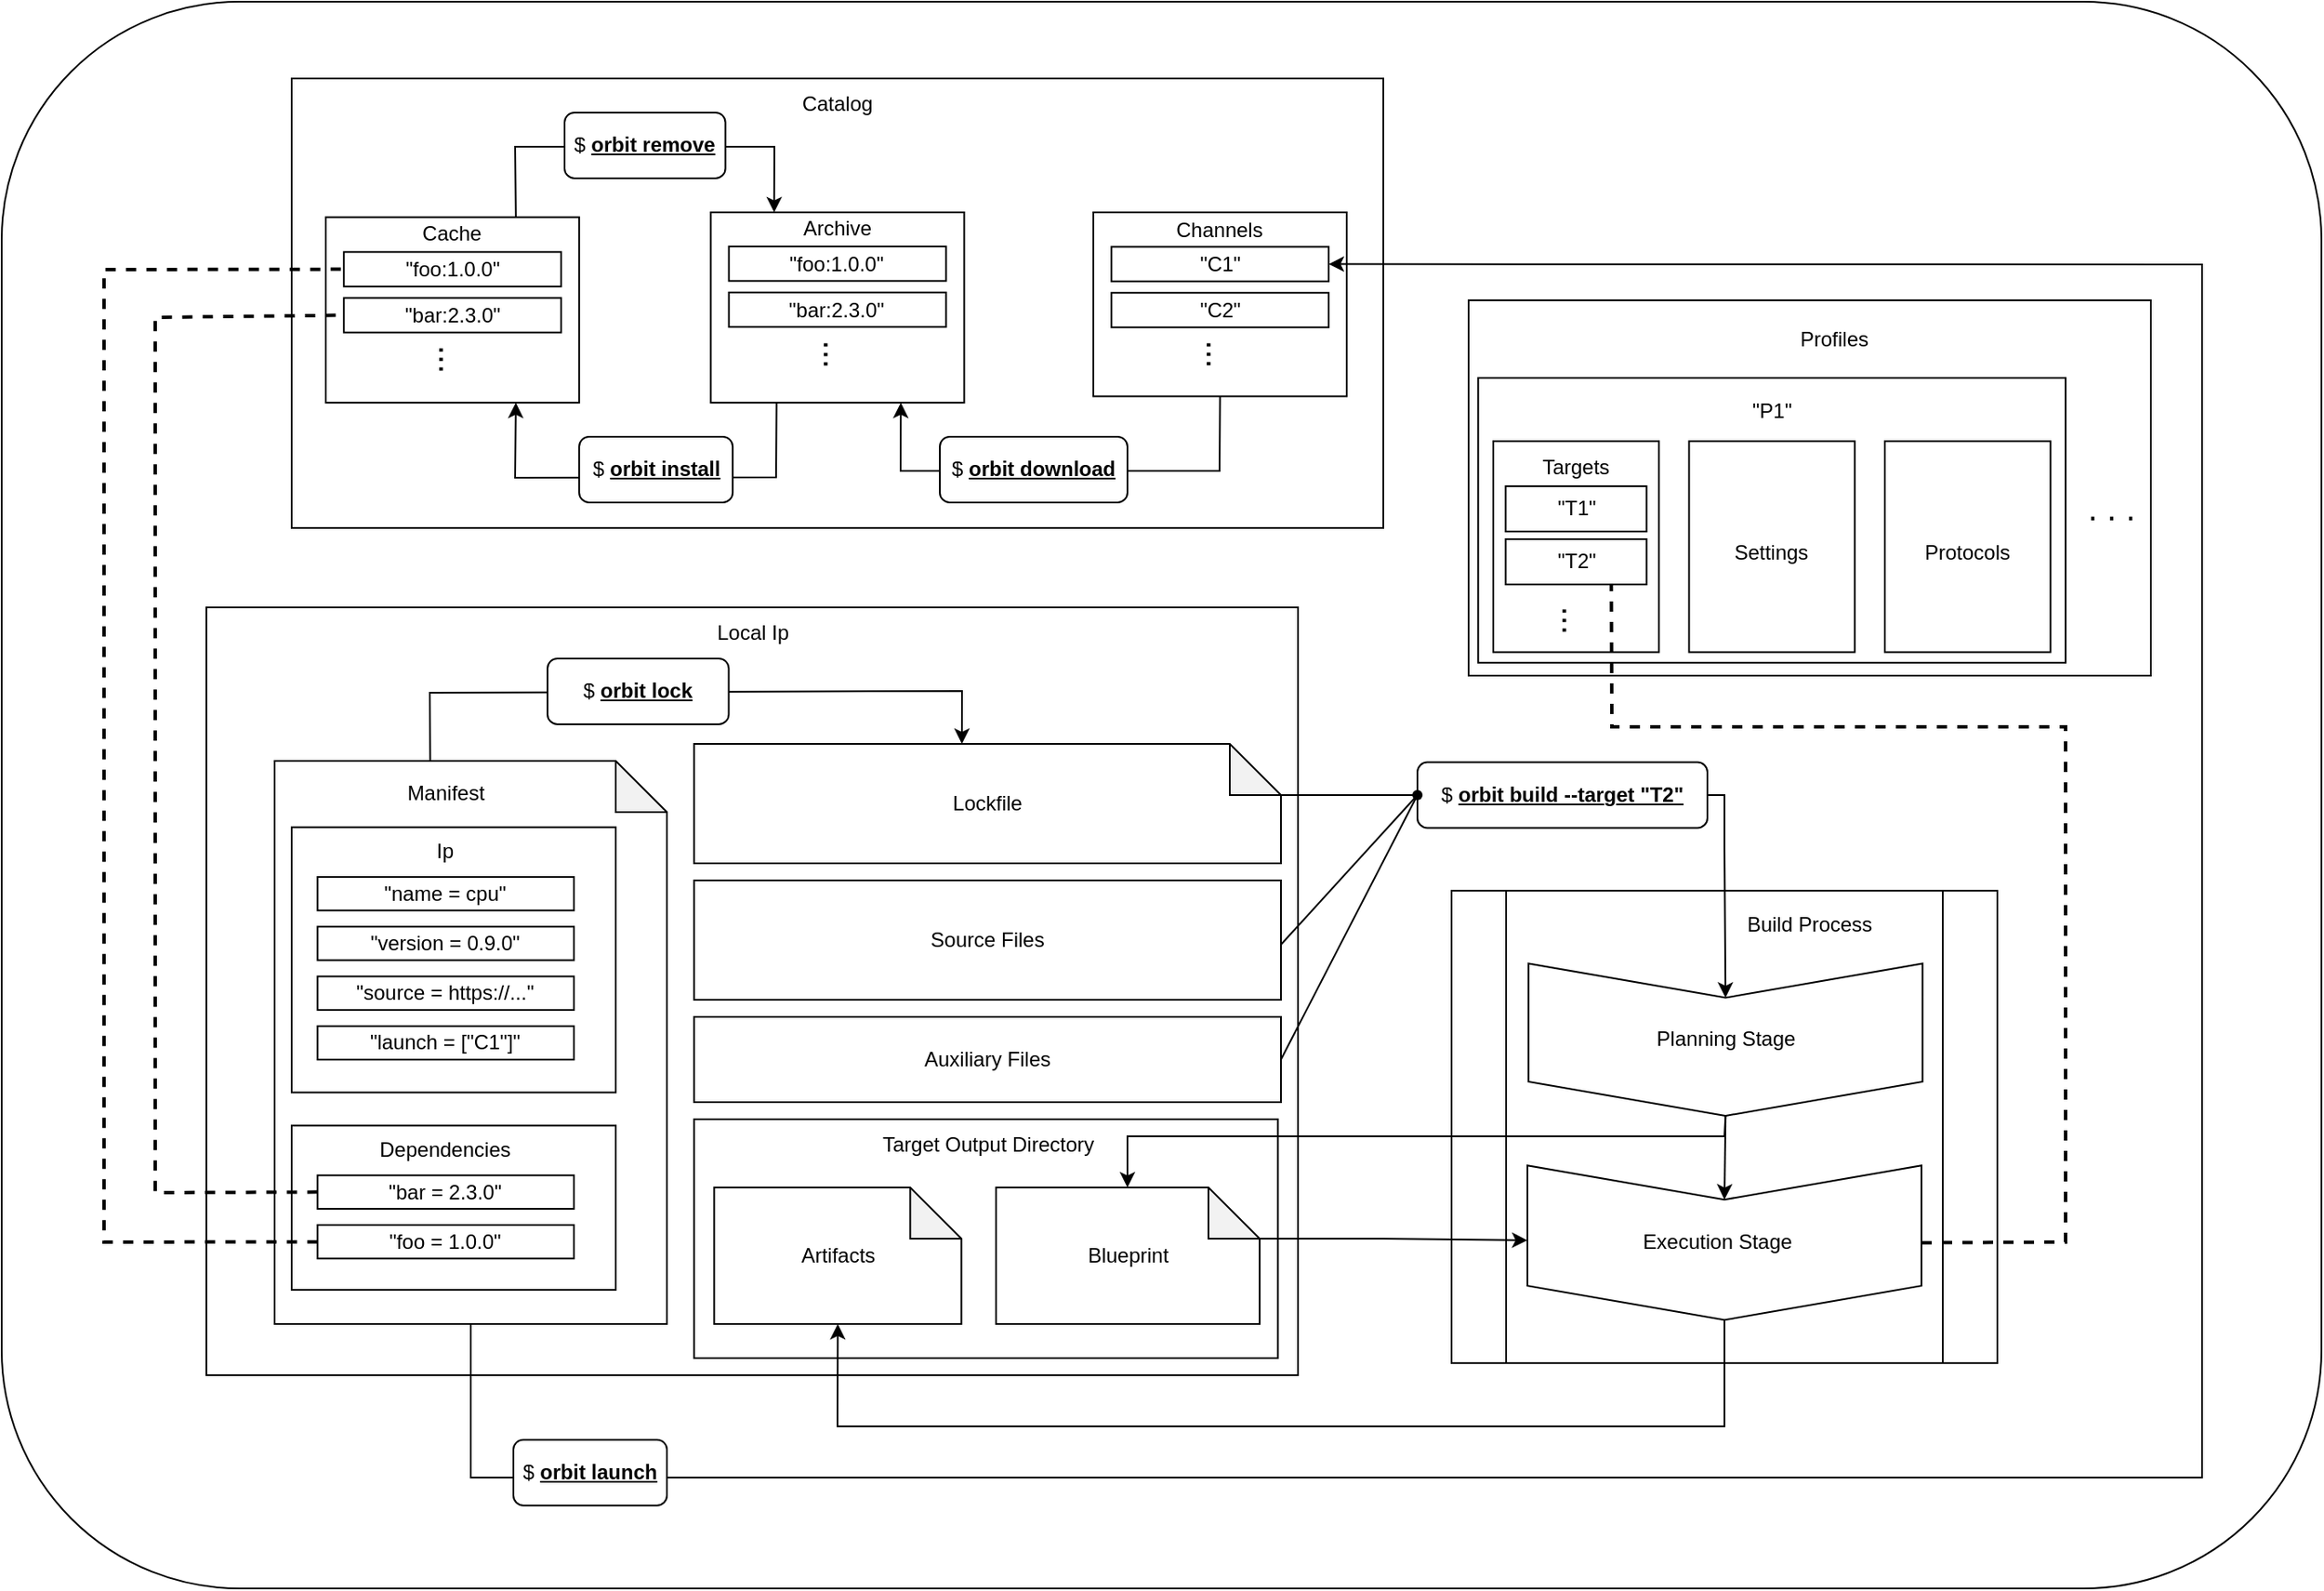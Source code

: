 <mxfile>
    <diagram id="r5-r_rpe-W_XDR8gnN_N" name="Page-1">
        <mxGraphModel dx="2761" dy="2177" grid="1" gridSize="10" guides="1" tooltips="1" connect="1" arrows="1" fold="1" page="1" pageScale="1" pageWidth="850" pageHeight="1100" math="0" shadow="0">
            <root>
                <mxCell id="0"/>
                <mxCell id="1" parent="0"/>
                <mxCell id="177" value="" style="rounded=1;whiteSpace=wrap;html=1;fontSize=12;" vertex="1" parent="1">
                    <mxGeometry x="-20" y="-125" width="1360" height="930" as="geometry"/>
                </mxCell>
                <mxCell id="104" value="" style="group" vertex="1" connectable="0" parent="1">
                    <mxGeometry x="20" y="280" width="720" height="400" as="geometry"/>
                </mxCell>
                <mxCell id="126" value="" style="group" vertex="1" connectable="0" parent="104">
                    <mxGeometry x="80" y="-60" width="640" height="460" as="geometry"/>
                </mxCell>
                <mxCell id="21" value="" style="rounded=0;whiteSpace=wrap;html=1;fontSize=20;" vertex="1" parent="126">
                    <mxGeometry y="10" width="640" height="450" as="geometry"/>
                </mxCell>
                <mxCell id="105" value="" style="group" vertex="1" connectable="0" parent="126">
                    <mxGeometry x="285.902" y="340" width="342.3" height="110" as="geometry"/>
                </mxCell>
                <mxCell id="51" value="" style="rounded=0;whiteSpace=wrap;html=1;fontSize=12;" vertex="1" parent="105">
                    <mxGeometry y="-30" width="342.3" height="140" as="geometry"/>
                </mxCell>
                <mxCell id="50" value="Artifacts" style="shape=note;whiteSpace=wrap;html=1;backgroundOutline=1;darkOpacity=0.05;fontSize=12;" vertex="1" parent="105">
                    <mxGeometry x="11.8" y="10" width="144.96" height="80" as="geometry"/>
                </mxCell>
                <mxCell id="52" value="Blueprint" style="shape=note;whiteSpace=wrap;html=1;backgroundOutline=1;darkOpacity=0.05;fontSize=12;" vertex="1" parent="105">
                    <mxGeometry x="177.05" y="10" width="154.55" height="80" as="geometry"/>
                </mxCell>
                <mxCell id="101" value="Source Files" style="rounded=0;whiteSpace=wrap;html=1;fontSize=12;" vertex="1" parent="126">
                    <mxGeometry x="285.9" y="170" width="344.1" height="70" as="geometry"/>
                </mxCell>
                <mxCell id="108" value="Lockfile" style="shape=note;whiteSpace=wrap;html=1;backgroundOutline=1;darkOpacity=0.05;fontSize=12;" vertex="1" parent="126">
                    <mxGeometry x="285.9" y="90" width="344.1" height="70" as="geometry"/>
                </mxCell>
                <mxCell id="102" value="Auxiliary Files" style="rounded=0;whiteSpace=wrap;html=1;fontSize=12;" vertex="1" parent="126">
                    <mxGeometry x="285.9" y="250" width="344.1" height="50" as="geometry"/>
                </mxCell>
                <mxCell id="116" value="" style="group" vertex="1" connectable="0" parent="126">
                    <mxGeometry x="40" y="100" width="230" height="340" as="geometry"/>
                </mxCell>
                <mxCell id="48" value="" style="shape=note;whiteSpace=wrap;html=1;backgroundOutline=1;darkOpacity=0.05;fontSize=12;" vertex="1" parent="116">
                    <mxGeometry width="230" height="330" as="geometry"/>
                </mxCell>
                <mxCell id="120" value="" style="rounded=0;whiteSpace=wrap;html=1;fontSize=12;" vertex="1" parent="116">
                    <mxGeometry x="10" y="213.71" width="190" height="96.29" as="geometry"/>
                </mxCell>
                <mxCell id="115" value="Manifest" style="text;html=1;strokeColor=none;fillColor=none;align=center;verticalAlign=middle;whiteSpace=wrap;rounded=0;fontSize=12;" vertex="1" parent="116">
                    <mxGeometry x="64.92" y="9.714" width="70.82" height="19.429" as="geometry"/>
                </mxCell>
                <mxCell id="114" value="&quot;foo = 1.0.0&quot;" style="rounded=0;whiteSpace=wrap;html=1;" vertex="1" parent="116">
                    <mxGeometry x="25.177" y="271.996" width="150.31" height="19.641" as="geometry"/>
                </mxCell>
                <mxCell id="113" value="&quot;bar = 2.3.0&quot;" style="rounded=0;whiteSpace=wrap;html=1;" vertex="1" parent="116">
                    <mxGeometry x="25.175" y="242.855" width="150.31" height="19.641" as="geometry"/>
                </mxCell>
                <mxCell id="121" value="" style="rounded=0;whiteSpace=wrap;html=1;fontSize=12;" vertex="1" parent="116">
                    <mxGeometry x="10" y="38.857" width="190" height="155.429" as="geometry"/>
                </mxCell>
                <mxCell id="122" value="Dependencies" style="text;html=1;strokeColor=none;fillColor=none;align=center;verticalAlign=middle;whiteSpace=wrap;rounded=0;fontSize=12;" vertex="1" parent="116">
                    <mxGeometry x="70.33" y="213.714" width="60" height="29.143" as="geometry"/>
                </mxCell>
                <mxCell id="123" value="Ip" style="text;html=1;strokeColor=none;fillColor=none;align=center;verticalAlign=middle;whiteSpace=wrap;rounded=0;fontSize=12;" vertex="1" parent="116">
                    <mxGeometry x="70.33" y="38.857" width="60" height="29.143" as="geometry"/>
                </mxCell>
                <mxCell id="124" value="&quot;name = cpu&quot;" style="rounded=0;whiteSpace=wrap;html=1;" vertex="1" parent="116">
                    <mxGeometry x="25.175" y="67.998" width="150.31" height="19.641" as="geometry"/>
                </mxCell>
                <mxCell id="125" value="&quot;version = 0.9.0&quot;" style="rounded=0;whiteSpace=wrap;html=1;" vertex="1" parent="116">
                    <mxGeometry x="25.175" y="97.141" width="150.31" height="19.641" as="geometry"/>
                </mxCell>
                <mxCell id="127" value="&quot;source = https://...&quot;" style="rounded=0;whiteSpace=wrap;html=1;" vertex="1" parent="116">
                    <mxGeometry x="25.175" y="126.284" width="150.31" height="19.641" as="geometry"/>
                </mxCell>
                <mxCell id="128" value="&quot;launch = [&quot;C1&quot;]&quot;" style="rounded=0;whiteSpace=wrap;html=1;" vertex="1" parent="116">
                    <mxGeometry x="25.175" y="155.427" width="150.31" height="19.641" as="geometry"/>
                </mxCell>
                <mxCell id="119" value="" style="endArrow=classic;html=1;rounded=0;fontSize=12;exitX=0;exitY=0;exitDx=91.23;exitDy=0;exitPerimeter=0;entryX=0;entryY=0;entryDx=157.05;entryDy=0;entryPerimeter=0;" edge="1" parent="126" source="48" target="108">
                    <mxGeometry width="50" height="50" relative="1" as="geometry">
                        <mxPoint x="340" y="70" as="sourcePoint"/>
                        <mxPoint x="390" y="20" as="targetPoint"/>
                        <Array as="points">
                            <mxPoint x="131" y="60"/>
                            <mxPoint x="443" y="59"/>
                        </Array>
                    </mxGeometry>
                </mxCell>
                <mxCell id="106" value="$ &lt;b&gt;&lt;u&gt;orbit lock&lt;/u&gt;&lt;/b&gt;" style="rounded=1;whiteSpace=wrap;html=1;fontSize=12;" vertex="1" parent="126">
                    <mxGeometry x="200.005" y="40" width="106.23" height="38.46" as="geometry"/>
                </mxCell>
                <mxCell id="103" value="Local Ip" style="text;html=1;strokeColor=none;fillColor=none;align=center;verticalAlign=middle;whiteSpace=wrap;rounded=0;fontSize=12;" vertex="1" parent="126">
                    <mxGeometry x="284.59" y="10" width="70.82" height="30" as="geometry"/>
                </mxCell>
                <mxCell id="20" value="" style="group" vertex="1" connectable="0" parent="1">
                    <mxGeometry x="190" y="-40" width="660" height="230" as="geometry"/>
                </mxCell>
                <mxCell id="2" value="" style="rounded=0;whiteSpace=wrap;html=1;" vertex="1" parent="20">
                    <mxGeometry x="-40" y="-40" width="640" height="263.43" as="geometry"/>
                </mxCell>
                <mxCell id="66" value="" style="endArrow=classic;html=1;fontSize=12;exitX=0.5;exitY=1;exitDx=0;exitDy=0;entryX=0.75;entryY=1;entryDx=0;entryDy=0;rounded=0;" edge="1" parent="20" source="6" target="5">
                    <mxGeometry width="50" height="50" relative="1" as="geometry">
                        <mxPoint x="380" y="157.714" as="sourcePoint"/>
                        <mxPoint x="330" y="120.914" as="targetPoint"/>
                        <Array as="points">
                            <mxPoint x="504" y="190"/>
                            <mxPoint x="317" y="190"/>
                        </Array>
                    </mxGeometry>
                </mxCell>
                <mxCell id="68" value="$ &lt;b&gt;&lt;u&gt;orbit download&lt;/u&gt;&lt;/b&gt;" style="rounded=1;whiteSpace=wrap;html=1;fontSize=12;" vertex="1" parent="20">
                    <mxGeometry x="340" y="170.003" width="110" height="38.456" as="geometry"/>
                </mxCell>
                <mxCell id="64" value="" style="group" vertex="1" connectable="0" parent="20">
                    <mxGeometry x="430" y="38.45" width="148.57" height="113.13" as="geometry"/>
                </mxCell>
                <mxCell id="6" value="" style="rounded=0;whiteSpace=wrap;html=1;" vertex="1" parent="64">
                    <mxGeometry width="148.57" height="107.83" as="geometry"/>
                </mxCell>
                <mxCell id="7" value="&quot;C1&quot;" style="rounded=0;whiteSpace=wrap;html=1;" vertex="1" parent="64">
                    <mxGeometry x="10.612" y="20.218" width="127.346" height="20.218" as="geometry"/>
                </mxCell>
                <mxCell id="8" value="&quot;C2&quot;" style="rounded=0;whiteSpace=wrap;html=1;" vertex="1" parent="64">
                    <mxGeometry x="10.612" y="47.176" width="127.346" height="20.218" as="geometry"/>
                </mxCell>
                <mxCell id="15" value="Channels" style="text;html=1;strokeColor=none;fillColor=none;align=center;verticalAlign=middle;whiteSpace=wrap;rounded=0;" vertex="1" parent="64">
                    <mxGeometry x="42.449" width="63.673" height="20.218" as="geometry"/>
                </mxCell>
                <mxCell id="19" value="&lt;font style=&quot;font-size: 20px;&quot;&gt;...&lt;/font&gt;" style="text;html=1;strokeColor=none;fillColor=none;align=center;verticalAlign=middle;whiteSpace=wrap;rounded=0;rotation=90;" vertex="1" parent="64">
                    <mxGeometry x="59.89" y="72.88" width="28.78" height="20.22" as="geometry"/>
                </mxCell>
                <mxCell id="71" value="" style="endArrow=classic;html=1;fontSize=12;exitX=0.5;exitY=1;exitDx=0;exitDy=0;entryX=0.75;entryY=1;entryDx=0;entryDy=0;rounded=0;" edge="1" parent="20" target="3">
                    <mxGeometry width="50" height="50" relative="1" as="geometry">
                        <mxPoint x="244.285" y="150.0" as="sourcePoint"/>
                        <mxPoint x="51.428" y="153.72" as="targetPoint"/>
                        <Array as="points">
                            <mxPoint x="244" y="193.72"/>
                            <mxPoint x="91" y="194"/>
                        </Array>
                    </mxGeometry>
                </mxCell>
                <mxCell id="72" value="$ &lt;b&gt;&lt;u&gt;orbit install&lt;/u&gt;&lt;/b&gt;" style="rounded=1;whiteSpace=wrap;html=1;fontSize=12;" vertex="1" parent="20">
                    <mxGeometry x="128.57" y="170" width="90" height="38.46" as="geometry"/>
                </mxCell>
                <mxCell id="70" value="" style="group" vertex="1" connectable="0" parent="20">
                    <mxGeometry x="-20" y="41.31" width="148.57" height="108.69" as="geometry"/>
                </mxCell>
                <mxCell id="3" value="" style="rounded=0;whiteSpace=wrap;html=1;" vertex="1" parent="70">
                    <mxGeometry width="148.57" height="108.69" as="geometry"/>
                </mxCell>
                <mxCell id="17" value="Cache" style="text;html=1;strokeColor=none;fillColor=none;align=center;verticalAlign=middle;whiteSpace=wrap;rounded=0;" vertex="1" parent="70">
                    <mxGeometry x="42.449" y="-1.776e-15" width="63.673" height="20.379" as="geometry"/>
                </mxCell>
                <mxCell id="97" value="&quot;foo:1.0.0&quot;" style="rounded=0;whiteSpace=wrap;html=1;" vertex="1" parent="70">
                    <mxGeometry x="10.612" y="20.378" width="127.346" height="20.218" as="geometry"/>
                </mxCell>
                <mxCell id="98" value="&quot;bar:2.3.0&quot;" style="rounded=0;whiteSpace=wrap;html=1;" vertex="1" parent="70">
                    <mxGeometry x="10.612" y="47.336" width="127.346" height="20.218" as="geometry"/>
                </mxCell>
                <mxCell id="99" value="&lt;font style=&quot;font-size: 20px;&quot;&gt;...&lt;/font&gt;" style="text;html=1;strokeColor=none;fillColor=none;align=center;verticalAlign=middle;whiteSpace=wrap;rounded=0;rotation=90;" vertex="1" parent="70">
                    <mxGeometry x="59.89" y="73.04" width="28.78" height="20.22" as="geometry"/>
                </mxCell>
                <mxCell id="69" value="" style="group" vertex="1" connectable="0" parent="20">
                    <mxGeometry x="205.71" y="38.45" width="148.57" height="111.55" as="geometry"/>
                </mxCell>
                <mxCell id="5" value="" style="rounded=0;whiteSpace=wrap;html=1;" vertex="1" parent="69">
                    <mxGeometry width="148.57" height="111.55" as="geometry"/>
                </mxCell>
                <mxCell id="16" value="Archive" style="text;html=1;strokeColor=none;fillColor=none;align=center;verticalAlign=middle;whiteSpace=wrap;rounded=0;" vertex="1" parent="69">
                    <mxGeometry x="49.28" y="-0.92" width="50" height="20.92" as="geometry"/>
                </mxCell>
                <mxCell id="94" value="&quot;foo:1.0.0&quot;" style="rounded=0;whiteSpace=wrap;html=1;" vertex="1" parent="69">
                    <mxGeometry x="10.612" y="19.998" width="127.346" height="20.218" as="geometry"/>
                </mxCell>
                <mxCell id="95" value="&quot;bar:2.3.0&quot;" style="rounded=0;whiteSpace=wrap;html=1;" vertex="1" parent="69">
                    <mxGeometry x="10.612" y="46.956" width="127.346" height="20.218" as="geometry"/>
                </mxCell>
                <mxCell id="96" value="&lt;font style=&quot;font-size: 20px;&quot;&gt;...&lt;/font&gt;" style="text;html=1;strokeColor=none;fillColor=none;align=center;verticalAlign=middle;whiteSpace=wrap;rounded=0;rotation=90;" vertex="1" parent="69">
                    <mxGeometry x="59.89" y="72.66" width="28.78" height="20.22" as="geometry"/>
                </mxCell>
                <mxCell id="175" value="" style="endArrow=classic;html=1;fontSize=12;rounded=0;entryX=0.25;entryY=0;entryDx=0;entryDy=0;exitX=0.75;exitY=0;exitDx=0;exitDy=0;" edge="1" parent="20" source="3" target="5">
                    <mxGeometry width="50" height="50" relative="1" as="geometry">
                        <mxPoint x="90" y="-103.582" as="sourcePoint"/>
                        <mxPoint x="82.428" y="-130" as="targetPoint"/>
                        <Array as="points">
                            <mxPoint x="91"/>
                            <mxPoint x="243"/>
                        </Array>
                    </mxGeometry>
                </mxCell>
                <mxCell id="18" value="Catalog" style="text;html=1;strokeColor=none;fillColor=none;align=center;verticalAlign=middle;whiteSpace=wrap;rounded=0;" vertex="1" parent="20">
                    <mxGeometry x="248.157" y="-40" width="63.673" height="30.98" as="geometry"/>
                </mxCell>
                <mxCell id="43" value="" style="group" vertex="1" connectable="0" parent="1">
                    <mxGeometry x="840" y="50" width="400" height="220" as="geometry"/>
                </mxCell>
                <mxCell id="24" value="" style="rounded=0;whiteSpace=wrap;html=1;fontSize=20;" vertex="1" parent="43">
                    <mxGeometry width="400.0" height="220.0" as="geometry"/>
                </mxCell>
                <mxCell id="32" value="" style="group" vertex="1" connectable="0" parent="43">
                    <mxGeometry x="5.63" y="45.52" width="344.37" height="166.9" as="geometry"/>
                </mxCell>
                <mxCell id="25" value="" style="rounded=0;whiteSpace=wrap;html=1;fontSize=20;" vertex="1" parent="32">
                    <mxGeometry width="344.37" height="166.9" as="geometry"/>
                </mxCell>
                <mxCell id="26" value="" style="rounded=0;whiteSpace=wrap;html=1;fontSize=20;" vertex="1" parent="32">
                    <mxGeometry x="8.83" y="37.089" width="97.13" height="123.63" as="geometry"/>
                </mxCell>
                <mxCell id="29" value="&lt;font style=&quot;font-size: 12px;&quot;&gt;Settings&lt;/font&gt;" style="rounded=0;whiteSpace=wrap;html=1;fontSize=20;" vertex="1" parent="32">
                    <mxGeometry x="123.62" y="37.089" width="97.13" height="123.63" as="geometry"/>
                </mxCell>
                <mxCell id="30" value="&lt;font style=&quot;font-size: 12px;&quot;&gt;Protocols&lt;/font&gt;" style="rounded=0;whiteSpace=wrap;html=1;fontSize=20;" vertex="1" parent="32">
                    <mxGeometry x="238.41" y="37.089" width="97.13" height="123.63" as="geometry"/>
                </mxCell>
                <mxCell id="31" value="&lt;font style=&quot;font-size: 12px;&quot;&gt;&quot;P1&quot;&lt;/font&gt;" style="text;html=1;strokeColor=none;fillColor=none;align=center;verticalAlign=middle;whiteSpace=wrap;rounded=0;fontSize=20;" vertex="1" parent="32">
                    <mxGeometry x="59.374" y="6.183" width="225.622" height="18.541" as="geometry"/>
                </mxCell>
                <mxCell id="77" value="Targets" style="text;html=1;strokeColor=none;fillColor=none;align=center;verticalAlign=middle;whiteSpace=wrap;rounded=0;fontSize=12;" vertex="1" parent="32">
                    <mxGeometry x="27.4" y="37.09" width="60" height="30" as="geometry"/>
                </mxCell>
                <mxCell id="78" value="&quot;T1&quot;" style="rounded=0;whiteSpace=wrap;html=1;fontSize=12;" vertex="1" parent="32">
                    <mxGeometry x="16.09" y="63.45" width="82.6" height="26.55" as="geometry"/>
                </mxCell>
                <mxCell id="91" value="&quot;T2&quot;" style="rounded=0;whiteSpace=wrap;html=1;fontSize=12;" vertex="1" parent="32">
                    <mxGeometry x="16.1" y="94.48" width="82.6" height="26.55" as="geometry"/>
                </mxCell>
                <mxCell id="92" value="&lt;font style=&quot;font-size: 20px;&quot;&gt;...&lt;/font&gt;" style="text;html=1;strokeColor=none;fillColor=none;align=center;verticalAlign=middle;whiteSpace=wrap;rounded=0;rotation=90;" vertex="1" parent="32">
                    <mxGeometry x="42.91" y="131.57" width="28.96" height="20.22" as="geometry"/>
                </mxCell>
                <mxCell id="40" value="&lt;font style=&quot;font-size: 20px;&quot;&gt;. . .&lt;/font&gt;" style="text;html=1;strokeColor=none;fillColor=none;align=center;verticalAlign=middle;whiteSpace=wrap;rounded=0;rotation=0;" vertex="1" parent="43">
                    <mxGeometry x="359.997" y="110.003" width="33.803" height="22.759" as="geometry"/>
                </mxCell>
                <mxCell id="41" value="&lt;font style=&quot;font-size: 12px;&quot;&gt;Profiles&lt;/font&gt;" style="text;html=1;strokeColor=none;fillColor=none;align=center;verticalAlign=middle;whiteSpace=wrap;rounded=0;fontSize=20;" vertex="1" parent="43">
                    <mxGeometry x="157.746" y="7.586" width="112.676" height="22.759" as="geometry"/>
                </mxCell>
                <mxCell id="118" value="" style="endArrow=none;dashed=1;html=1;strokeWidth=2;rounded=0;fontSize=12;exitX=0;exitY=0.5;exitDx=0;exitDy=0;entryX=0;entryY=0.5;entryDx=0;entryDy=0;" edge="1" parent="1" source="114" target="97">
                    <mxGeometry width="50" height="50" relative="1" as="geometry">
                        <mxPoint x="166.322" y="400.107" as="sourcePoint"/>
                        <mxPoint x="280.612" y="31.797" as="targetPoint"/>
                        <Array as="points">
                            <mxPoint x="40" y="602"/>
                            <mxPoint x="40" y="32"/>
                        </Array>
                    </mxGeometry>
                </mxCell>
                <mxCell id="144" value="" style="endArrow=classic;html=1;rounded=0;fontSize=12;entryX=1;entryY=0.5;entryDx=0;entryDy=0;exitX=0.5;exitY=1;exitDx=0;exitDy=0;exitPerimeter=0;" edge="1" parent="1" source="48" target="7">
                    <mxGeometry width="50" height="50" relative="1" as="geometry">
                        <mxPoint x="1130" y="290" as="sourcePoint"/>
                        <mxPoint x="750.227" y="330" as="targetPoint"/>
                        <Array as="points">
                            <mxPoint x="255" y="740"/>
                            <mxPoint x="1270" y="740"/>
                            <mxPoint x="1270" y="29"/>
                        </Array>
                    </mxGeometry>
                </mxCell>
                <mxCell id="143" value="$ &lt;b&gt;&lt;u&gt;orbit launch&lt;/u&gt;&lt;/b&gt;" style="rounded=1;whiteSpace=wrap;html=1;fontSize=12;" vertex="1" parent="1">
                    <mxGeometry x="280.0" y="717.87" width="90" height="38.46" as="geometry"/>
                </mxCell>
                <mxCell id="157" value="" style="endArrow=none;html=1;rounded=0;fontSize=12;exitDx=0;exitDy=0;endFill=0;startArrow=none;" edge="1" parent="1" source="167">
                    <mxGeometry width="50" height="50" relative="1" as="geometry">
                        <mxPoint x="1000" y="280" as="sourcePoint"/>
                        <mxPoint x="810" y="340" as="targetPoint"/>
                        <Array as="points"/>
                    </mxGeometry>
                </mxCell>
                <mxCell id="44" value="" style="shape=process;whiteSpace=wrap;html=1;backgroundOutline=1;fontSize=12;" vertex="1" parent="1">
                    <mxGeometry x="830" y="396.08" width="320" height="276.818" as="geometry"/>
                </mxCell>
                <mxCell id="47" value="Build Process" style="text;html=1;strokeColor=none;fillColor=none;align=center;verticalAlign=middle;whiteSpace=wrap;rounded=0;fontSize=12;" vertex="1" parent="1">
                    <mxGeometry x="990" y="396.08" width="100" height="39.55" as="geometry"/>
                </mxCell>
                <mxCell id="139" value="" style="group" vertex="1" connectable="0" parent="1">
                    <mxGeometry x="870" y="427.617" width="240" height="183.3" as="geometry"/>
                </mxCell>
                <mxCell id="148" value="" style="group" vertex="1" connectable="0" parent="139">
                    <mxGeometry x="5.12" y="11.14" width="231.02" height="170.25" as="geometry"/>
                </mxCell>
                <mxCell id="131" value="" style="shape=step;perimeter=stepPerimeter;whiteSpace=wrap;html=1;fixedSize=1;rounded=0;fontSize=12;rotation=90;" vertex="1" parent="148">
                    <mxGeometry x="70.9" y="-70.9" width="89.23" height="231.02" as="geometry"/>
                </mxCell>
                <mxCell id="132" value="Planning Stage" style="text;html=1;strokeColor=none;fillColor=none;align=center;verticalAlign=middle;whiteSpace=wrap;rounded=0;fontSize=12;" vertex="1" parent="148">
                    <mxGeometry x="50.51" y="24.835" width="130" height="39.545" as="geometry"/>
                </mxCell>
                <mxCell id="159" value="" style="endArrow=classic;html=1;rounded=0;fontSize=12;entryX=0.5;entryY=1;entryDx=0;entryDy=0;entryPerimeter=0;exitX=1;exitY=0.5;exitDx=0;exitDy=0;" edge="1" parent="1" source="150" target="50">
                    <mxGeometry width="50" height="50" relative="1" as="geometry">
                        <mxPoint x="1020" y="690" as="sourcePoint"/>
                        <mxPoint x="450" y="692" as="targetPoint"/>
                        <Array as="points">
                            <mxPoint x="990" y="692"/>
                            <mxPoint x="990" y="710"/>
                            <mxPoint x="940" y="710"/>
                            <mxPoint x="790" y="710"/>
                            <mxPoint x="470" y="710"/>
                        </Array>
                    </mxGeometry>
                </mxCell>
                <mxCell id="162" value="" style="endArrow=classic;html=1;rounded=0;fontSize=12;exitX=1;exitY=0.5;exitDx=0;exitDy=0;entryX=0;entryY=0.5;entryDx=0;entryDy=0;" edge="1" parent="1" source="131" target="150">
                    <mxGeometry width="50" height="50" relative="1" as="geometry">
                        <mxPoint x="995.505" y="672.902" as="sourcePoint"/>
                        <mxPoint x="990" y="580" as="targetPoint"/>
                        <Array as="points"/>
                    </mxGeometry>
                </mxCell>
                <mxCell id="150" value="" style="shape=step;perimeter=stepPerimeter;whiteSpace=wrap;html=1;fixedSize=1;rounded=0;fontSize=12;rotation=90;" vertex="1" parent="1">
                    <mxGeometry x="944.74" y="486.847" width="90.51" height="231.02" as="geometry"/>
                </mxCell>
                <mxCell id="142" value="" style="endArrow=classic;html=1;rounded=0;fontSize=12;entryX=0.5;entryY=0;entryDx=0;entryDy=0;entryPerimeter=0;exitX=1;exitY=0.5;exitDx=0;exitDy=0;" edge="1" parent="1" source="131" target="52">
                    <mxGeometry width="50" height="50" relative="1" as="geometry">
                        <mxPoint x="1000" y="640" as="sourcePoint"/>
                        <mxPoint x="1071.95" y="741" as="targetPoint"/>
                        <Array as="points">
                            <mxPoint x="990" y="540"/>
                            <mxPoint x="790" y="540"/>
                            <mxPoint x="640" y="540"/>
                            <mxPoint x="640" y="570"/>
                        </Array>
                    </mxGeometry>
                </mxCell>
                <mxCell id="155" value="" style="endArrow=classic;html=1;rounded=0;fontSize=12;entryX=0;entryY=0.5;entryDx=0;entryDy=0;exitDx=344.1;exitDy=30;exitPerimeter=0;startArrow=none;" edge="1" parent="1" source="167" target="131">
                    <mxGeometry width="50" height="50" relative="1" as="geometry">
                        <mxPoint x="1150" y="269.597" as="sourcePoint"/>
                        <mxPoint x="799.597" y="378.46" as="targetPoint"/>
                        <Array as="points">
                            <mxPoint x="990" y="340"/>
                            <mxPoint x="990" y="370"/>
                        </Array>
                    </mxGeometry>
                </mxCell>
                <mxCell id="151" value="Execution Stage" style="text;html=1;strokeColor=none;fillColor=none;align=center;verticalAlign=middle;whiteSpace=wrap;rounded=0;fontSize=12;" vertex="1" parent="1">
                    <mxGeometry x="920.51" y="582.583" width="130" height="39.545" as="geometry"/>
                </mxCell>
                <mxCell id="53" value="Target Output Directory" style="text;html=1;strokeColor=none;fillColor=none;align=center;verticalAlign=middle;whiteSpace=wrap;rounded=0;fontSize=12;" vertex="1" parent="1">
                    <mxGeometry x="397.708" y="530" width="320.902" height="30" as="geometry"/>
                </mxCell>
                <mxCell id="164" value="" style="endArrow=classic;html=1;rounded=0;fontSize=12;exitX=0;exitY=0;exitDx=154.55;exitDy=30;exitPerimeter=0;" edge="1" parent="1" source="52" target="150">
                    <mxGeometry width="50" height="50" relative="1" as="geometry">
                        <mxPoint x="1000.635" y="537.982" as="sourcePoint"/>
                        <mxPoint x="870" y="600" as="targetPoint"/>
                        <Array as="points">
                            <mxPoint x="750" y="600"/>
                            <mxPoint x="790" y="600"/>
                        </Array>
                    </mxGeometry>
                </mxCell>
                <mxCell id="165" value="" style="endArrow=none;html=1;rounded=0;fontSize=12;exitX=1;exitY=0.5;exitDx=0;exitDy=0;endFill=0;" edge="1" parent="1" source="102" target="167">
                    <mxGeometry width="50" height="50" relative="1" as="geometry">
                        <mxPoint x="1012.38" y="206.55" as="sourcePoint"/>
                        <mxPoint x="809.926" y="341.49" as="targetPoint"/>
                        <Array as="points"/>
                    </mxGeometry>
                </mxCell>
                <mxCell id="168" value="" style="endArrow=none;html=1;rounded=0;fontSize=12;exitX=1;exitY=0.5;exitDx=0;exitDy=0;endFill=0;entryDx=0;entryDy=0;entryPerimeter=0;" edge="1" parent="1" target="167">
                    <mxGeometry width="50" height="50" relative="1" as="geometry">
                        <mxPoint x="730" y="427.62" as="sourcePoint"/>
                        <mxPoint x="816.912" y="337.629" as="targetPoint"/>
                        <Array as="points"/>
                    </mxGeometry>
                </mxCell>
                <mxCell id="170" value="" style="endArrow=none;html=1;rounded=0;fontSize=12;entryDx=0;entryDy=0;exitX=0;exitY=0;exitDx=344.1;exitDy=30;exitPerimeter=0;" edge="1" parent="1" source="108" target="167">
                    <mxGeometry width="50" height="50" relative="1" as="geometry">
                        <mxPoint x="730" y="340" as="sourcePoint"/>
                        <mxPoint x="990.635" y="458.752" as="targetPoint"/>
                        <Array as="points"/>
                    </mxGeometry>
                </mxCell>
                <mxCell id="100" value="$ &lt;b&gt;&lt;u&gt;orbit build --target &quot;T2&quot;&lt;/u&gt;&lt;/b&gt;" style="rounded=1;whiteSpace=wrap;html=1;fontSize=12;" vertex="1" parent="1">
                    <mxGeometry x="810" y="320.77" width="170" height="38.46" as="geometry"/>
                </mxCell>
                <mxCell id="167" value="" style="shape=waypoint;sketch=0;size=6;pointerEvents=1;points=[];fillColor=none;resizable=0;rotatable=0;perimeter=centerPerimeter;snapToPoint=1;" vertex="1" parent="1">
                    <mxGeometry x="800" y="330" width="20" height="20" as="geometry"/>
                </mxCell>
                <mxCell id="171" value="" style="endArrow=none;dashed=1;html=1;strokeWidth=2;rounded=0;fontSize=12;exitX=0.5;exitY=0;exitDx=0;exitDy=0;entryX=0.75;entryY=1;entryDx=0;entryDy=0;" edge="1" parent="1" source="150" target="91">
                    <mxGeometry width="50" height="50" relative="1" as="geometry">
                        <mxPoint x="1355.175" y="631.357" as="sourcePoint"/>
                        <mxPoint x="1460.612" y="100.005" as="targetPoint"/>
                        <Array as="points">
                            <mxPoint x="1190" y="602"/>
                            <mxPoint x="1190" y="500"/>
                            <mxPoint x="1190" y="300"/>
                            <mxPoint x="924" y="300"/>
                        </Array>
                    </mxGeometry>
                </mxCell>
                <mxCell id="117" value="" style="endArrow=none;dashed=1;html=1;strokeWidth=2;rounded=0;fontSize=12;exitX=0;exitY=0.5;exitDx=0;exitDy=0;entryX=0;entryY=0.5;entryDx=0;entryDy=0;" edge="1" parent="1" source="113" target="98">
                    <mxGeometry width="50" height="50" relative="1" as="geometry">
                        <mxPoint x="440" y="220" as="sourcePoint"/>
                        <mxPoint x="200" y="40" as="targetPoint"/>
                        <Array as="points">
                            <mxPoint x="70" y="573"/>
                            <mxPoint x="70" y="60"/>
                        </Array>
                    </mxGeometry>
                </mxCell>
                <mxCell id="173" value="$ &lt;b&gt;&lt;u&gt;orbit remove&lt;/u&gt;&lt;/b&gt;" style="rounded=1;whiteSpace=wrap;html=1;fontSize=12;" vertex="1" parent="1">
                    <mxGeometry x="310.0" y="-60" width="94.29" height="38.46" as="geometry"/>
                </mxCell>
            </root>
        </mxGraphModel>
    </diagram>
</mxfile>